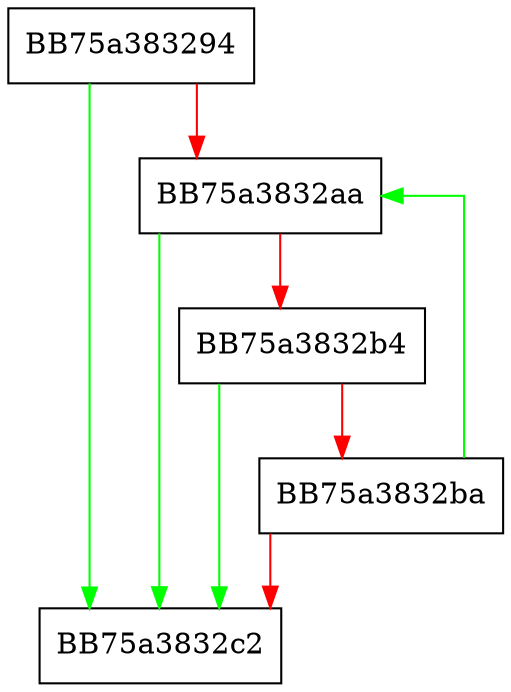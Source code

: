 digraph _Find_filename {
  node [shape="box"];
  graph [splines=ortho];
  BB75a383294 -> BB75a3832c2 [color="green"];
  BB75a383294 -> BB75a3832aa [color="red"];
  BB75a3832aa -> BB75a3832c2 [color="green"];
  BB75a3832aa -> BB75a3832b4 [color="red"];
  BB75a3832b4 -> BB75a3832c2 [color="green"];
  BB75a3832b4 -> BB75a3832ba [color="red"];
  BB75a3832ba -> BB75a3832aa [color="green"];
  BB75a3832ba -> BB75a3832c2 [color="red"];
}